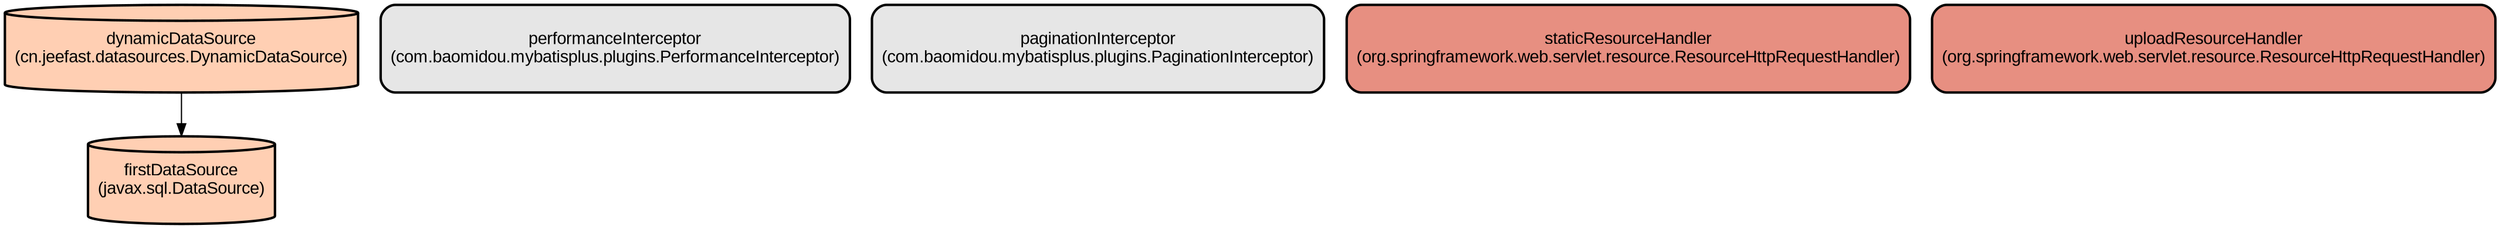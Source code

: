 digraph INFRA {
  node [ color = "black", fillcolor = "#E6E6E6", height =1, style = "filled,bold,rounded", fontname = "Arial" ];
  "firstDataSource" [ label = "firstDataSource
(javax.sql.DataSource)", shape =cylinder, fillcolor = "#FFCFB3" ];
  "dynamicDataSource" [ label = "dynamicDataSource
(cn.jeefast.datasources.DynamicDataSource)", shape =cylinder, fillcolor = "#FFCFB3" ];
  "performanceInterceptor" [ label = "performanceInterceptor
(com.baomidou.mybatisplus.plugins.PerformanceInterceptor)", shape =rectangle ];
  "paginationInterceptor" [ label = "paginationInterceptor
(com.baomidou.mybatisplus.plugins.PaginationInterceptor)", shape =rectangle ];
  "staticResourceHandler" [ label = "staticResourceHandler
(org.springframework.web.servlet.resource.ResourceHttpRequestHandler)", shape =rectangle, fillcolor = "#E78F81" ];
  "uploadResourceHandler" [ label = "uploadResourceHandler
(org.springframework.web.servlet.resource.ResourceHttpRequestHandler)", shape =rectangle, fillcolor = "#E78F81" ];
  "dynamicDataSource" -> "firstDataSource";
}
